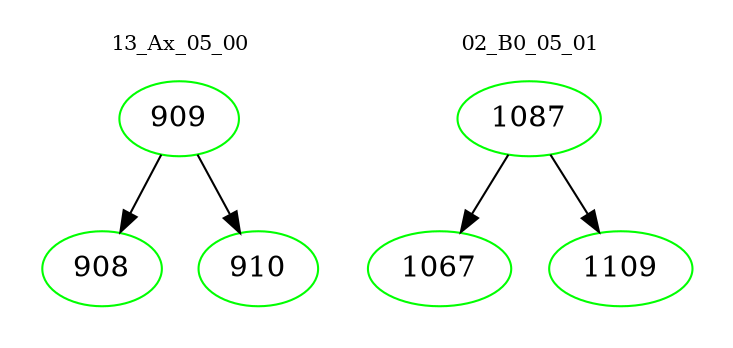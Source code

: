 digraph{
subgraph cluster_0 {
color = white
label = "13_Ax_05_00";
fontsize=10;
T0_909 [label="909", color="green"]
T0_909 -> T0_908 [color="black"]
T0_908 [label="908", color="green"]
T0_909 -> T0_910 [color="black"]
T0_910 [label="910", color="green"]
}
subgraph cluster_1 {
color = white
label = "02_B0_05_01";
fontsize=10;
T1_1087 [label="1087", color="green"]
T1_1087 -> T1_1067 [color="black"]
T1_1067 [label="1067", color="green"]
T1_1087 -> T1_1109 [color="black"]
T1_1109 [label="1109", color="green"]
}
}
